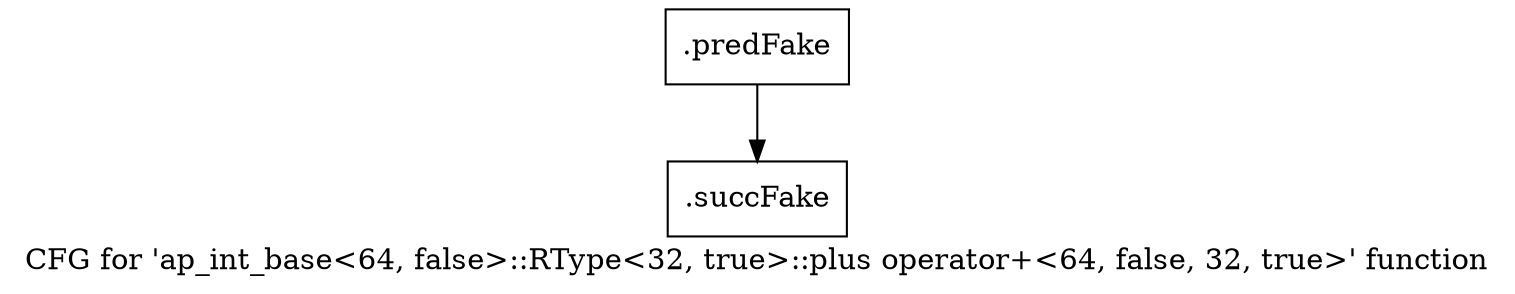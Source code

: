 digraph "CFG for 'ap_int_base\<64, false\>::RType\<32, true\>::plus operator+\<64, false, 32, true\>' function" {
	label="CFG for 'ap_int_base\<64, false\>::RType\<32, true\>::plus operator+\<64, false, 32, true\>' function";

	Node0x5f84600 [shape=record,filename="",linenumber="",label="{.predFake}"];
	Node0x5f84600 -> Node0x630da80[ callList="" memoryops="" filename="/mnt/xilinx/Vitis_HLS/2021.2/include/ap_int_base.h" execusionnum="1"];
	Node0x630da80 [shape=record,filename="/mnt/xilinx/Vitis_HLS/2021.2/include/ap_int_base.h",linenumber="1540",label="{.succFake}"];
}
